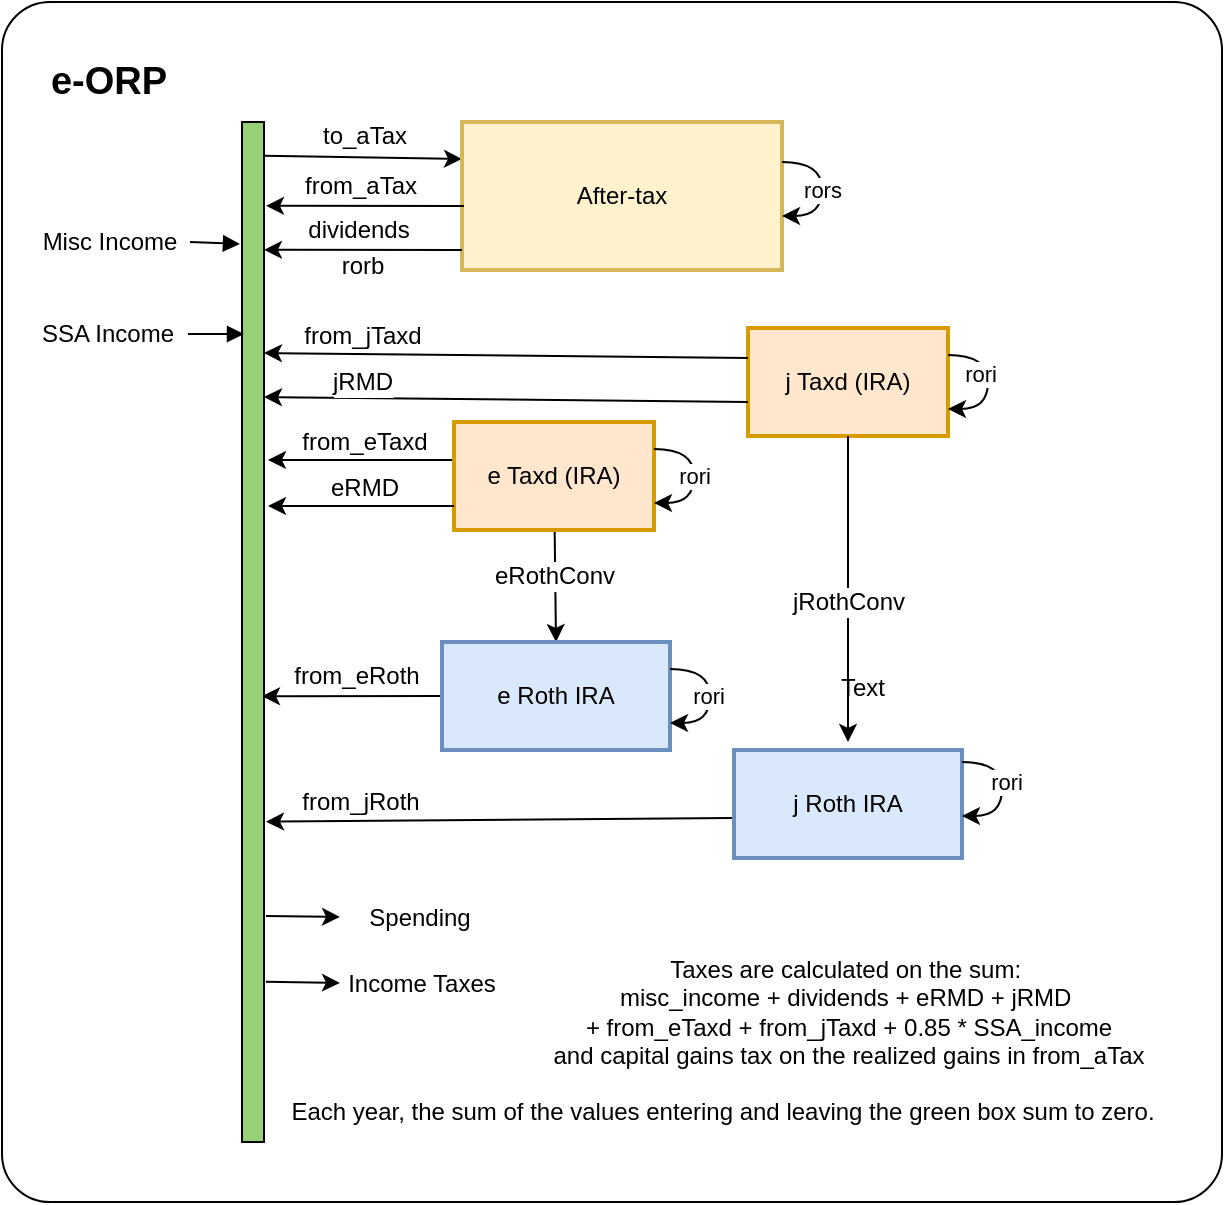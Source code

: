 <mxfile version="28.0.7">
  <diagram id="qd94ixR7l72eJOp-8nwy" name="Page-1">
    <mxGraphModel dx="1468" dy="860" grid="1" gridSize="10" guides="1" tooltips="1" connect="1" arrows="1" fold="1" page="1" pageScale="1" pageWidth="850" pageHeight="1100" math="0" shadow="0">
      <root>
        <mxCell id="0" />
        <mxCell id="1" parent="0" />
        <mxCell id="bKb1NSybmgtSOc9nKyUd-88" value="" style="rounded=1;whiteSpace=wrap;html=1;glass=0;strokeWidth=1;perimeterSpacing=1;arcSize=4;labelPosition=left;verticalLabelPosition=top;align=right;verticalAlign=bottom;" vertex="1" parent="1">
          <mxGeometry x="40" y="30" width="610" height="600" as="geometry" />
        </mxCell>
        <mxCell id="3" value="Misc Income" style="whiteSpace=wrap;strokeWidth=2;strokeColor=none;" parent="1" vertex="1">
          <mxGeometry x="54" y="139" width="80" height="22" as="geometry" />
        </mxCell>
        <mxCell id="bKb1NSybmgtSOc9nKyUd-36" value="" style="rounded=0;orthogonalLoop=1;jettySize=auto;html=1;entryX=0.5;entryY=0;entryDx=0;entryDy=0;" edge="1" parent="1" source="bKb1NSybmgtSOc9nKyUd-26" target="5">
          <mxGeometry relative="1" as="geometry">
            <mxPoint x="289" y="350" as="targetPoint" />
          </mxGeometry>
        </mxCell>
        <mxCell id="bKb1NSybmgtSOc9nKyUd-38" value="eRothConv" style="edgeLabel;html=1;align=center;verticalAlign=middle;resizable=0;points=[];fontSize=12;" vertex="1" connectable="0" parent="bKb1NSybmgtSOc9nKyUd-36">
          <mxGeometry x="-0.179" y="-1" relative="1" as="geometry">
            <mxPoint as="offset" />
          </mxGeometry>
        </mxCell>
        <mxCell id="bKb1NSybmgtSOc9nKyUd-45" value="" style="rounded=0;orthogonalLoop=1;jettySize=auto;html=1;exitX=0;exitY=0.5;exitDx=0;exitDy=0;entryX=0.909;entryY=0.563;entryDx=0;entryDy=0;entryPerimeter=0;" edge="1" parent="1" source="5" target="bKb1NSybmgtSOc9nKyUd-28">
          <mxGeometry relative="1" as="geometry">
            <mxPoint x="173" y="370" as="targetPoint" />
          </mxGeometry>
        </mxCell>
        <mxCell id="bKb1NSybmgtSOc9nKyUd-46" value="from_eRoth" style="edgeLabel;html=1;align=center;verticalAlign=middle;resizable=0;points=[];fontSize=12;" vertex="1" connectable="0" parent="bKb1NSybmgtSOc9nKyUd-45">
          <mxGeometry x="0.387" relative="1" as="geometry">
            <mxPoint x="19" y="-10" as="offset" />
          </mxGeometry>
        </mxCell>
        <mxCell id="5" value="e Roth IRA" style="whiteSpace=wrap;strokeWidth=2;fillColor=#dae8fc;strokeColor=#6c8ebf;" parent="1" vertex="1">
          <mxGeometry x="260" y="350" width="114" height="54" as="geometry" />
        </mxCell>
        <mxCell id="6" value="j Taxd (IRA)" style="whiteSpace=wrap;strokeWidth=2;fillColor=#ffe6cc;strokeColor=#d79b00;" parent="1" vertex="1">
          <mxGeometry x="413" y="193" width="100" height="54" as="geometry" />
        </mxCell>
        <mxCell id="13" value="" style="startArrow=none;endArrow=block;exitX=1;exitY=0.5;entryX=-0.091;entryY=0.225;entryDx=0;entryDy=0;entryPerimeter=0;exitDx=0;exitDy=0;rounded=0;" parent="1" source="3" edge="1">
          <mxGeometry relative="1" as="geometry">
            <mxPoint x="158.999" y="151" as="targetPoint" />
          </mxGeometry>
        </mxCell>
        <mxCell id="bKb1NSybmgtSOc9nKyUd-47" value="" style="rounded=0;orthogonalLoop=1;jettySize=auto;html=1;exitX=1;exitY=0.033;exitDx=0;exitDy=0;exitPerimeter=0;entryX=0;entryY=0.25;entryDx=0;entryDy=0;" edge="1" parent="1" source="bKb1NSybmgtSOc9nKyUd-28" target="bKb1NSybmgtSOc9nKyUd-25">
          <mxGeometry relative="1" as="geometry">
            <mxPoint x="169.999" y="121.92" as="sourcePoint" />
            <mxPoint x="240" y="122" as="targetPoint" />
          </mxGeometry>
        </mxCell>
        <mxCell id="bKb1NSybmgtSOc9nKyUd-48" value="to_aTax" style="edgeLabel;html=1;align=center;verticalAlign=middle;resizable=0;points=[];fontSize=12;" vertex="1" connectable="0" parent="bKb1NSybmgtSOc9nKyUd-47">
          <mxGeometry x="0.059" y="1" relative="1" as="geometry">
            <mxPoint x="-3" y="-10" as="offset" />
          </mxGeometry>
        </mxCell>
        <mxCell id="bKb1NSybmgtSOc9nKyUd-25" value="After-tax" style="whiteSpace=wrap;strokeWidth=2;fillColor=#fff2cc;strokeColor=#d6b656;" vertex="1" parent="1">
          <mxGeometry x="270" y="90" width="160" height="74" as="geometry" />
        </mxCell>
        <mxCell id="bKb1NSybmgtSOc9nKyUd-39" value="" style="rounded=0;orthogonalLoop=1;jettySize=auto;html=1;" edge="1" parent="1">
          <mxGeometry relative="1" as="geometry">
            <mxPoint x="266" y="259" as="sourcePoint" />
            <mxPoint x="173" y="259" as="targetPoint" />
          </mxGeometry>
        </mxCell>
        <mxCell id="bKb1NSybmgtSOc9nKyUd-41" value="from_eTaxd" style="edgeLabel;html=1;align=center;verticalAlign=middle;resizable=0;points=[];fontSize=12;" vertex="1" connectable="0" parent="bKb1NSybmgtSOc9nKyUd-39">
          <mxGeometry x="-0.026" relative="1" as="geometry">
            <mxPoint y="-9" as="offset" />
          </mxGeometry>
        </mxCell>
        <mxCell id="bKb1NSybmgtSOc9nKyUd-26" value="e Taxd (IRA)" style="whiteSpace=wrap;strokeWidth=2;fillColor=#ffe6cc;strokeColor=#d79b00;" vertex="1" parent="1">
          <mxGeometry x="266" y="240" width="100" height="54" as="geometry" />
        </mxCell>
        <mxCell id="bKb1NSybmgtSOc9nKyUd-28" value="" style="rounded=0;whiteSpace=wrap;html=1;fillColor=#97D077;" vertex="1" parent="1">
          <mxGeometry x="160" y="90" width="11" height="510" as="geometry" />
        </mxCell>
        <mxCell id="bKb1NSybmgtSOc9nKyUd-31" value="SSA Income" style="whiteSpace=wrap;strokeWidth=2;strokeColor=none;" vertex="1" parent="1">
          <mxGeometry x="53" y="185" width="80" height="22" as="geometry" />
        </mxCell>
        <mxCell id="bKb1NSybmgtSOc9nKyUd-32" value="" style="startArrow=none;endArrow=block;exitX=1;exitY=0.5;entryX=0.091;entryY=0.185;entryDx=0;entryDy=0;entryPerimeter=0;exitDx=0;exitDy=0;rounded=0;" edge="1" source="bKb1NSybmgtSOc9nKyUd-31" parent="1">
          <mxGeometry relative="1" as="geometry">
            <mxPoint x="161" y="196" as="targetPoint" />
          </mxGeometry>
        </mxCell>
        <mxCell id="bKb1NSybmgtSOc9nKyUd-37" value="jRothConv" style="rounded=0;orthogonalLoop=1;jettySize=auto;html=1;fontSize=12;" edge="1" parent="1" source="6">
          <mxGeometry x="0.085" relative="1" as="geometry">
            <mxPoint x="463" y="400" as="targetPoint" />
            <mxPoint as="offset" />
          </mxGeometry>
        </mxCell>
        <mxCell id="bKb1NSybmgtSOc9nKyUd-35" value="j Roth IRA" style="whiteSpace=wrap;strokeWidth=2;fillColor=#dae8fc;strokeColor=#6c8ebf;" vertex="1" parent="1">
          <mxGeometry x="406" y="404" width="114" height="54" as="geometry" />
        </mxCell>
        <mxCell id="bKb1NSybmgtSOc9nKyUd-42" style="rounded=0;orthogonalLoop=1;jettySize=auto;html=1;entryX=1;entryY=0.25;entryDx=0;entryDy=0;exitX=0;exitY=0.5;exitDx=0;exitDy=0;" edge="1" parent="1">
          <mxGeometry relative="1" as="geometry">
            <mxPoint x="413" y="208" as="sourcePoint" />
            <mxPoint x="171" y="205.5" as="targetPoint" />
          </mxGeometry>
        </mxCell>
        <mxCell id="bKb1NSybmgtSOc9nKyUd-43" value="from_jTaxd" style="edgeLabel;html=1;align=center;verticalAlign=middle;resizable=0;points=[];fontSize=12;" vertex="1" connectable="0" parent="bKb1NSybmgtSOc9nKyUd-42">
          <mxGeometry x="0.348" relative="1" as="geometry">
            <mxPoint x="-30" y="-10" as="offset" />
          </mxGeometry>
        </mxCell>
        <mxCell id="bKb1NSybmgtSOc9nKyUd-50" value="" style="rounded=0;orthogonalLoop=1;jettySize=auto;html=1;entryX=1.091;entryY=0.686;entryDx=0;entryDy=0;entryPerimeter=0;exitX=-0.009;exitY=0.63;exitDx=0;exitDy=0;exitPerimeter=0;" edge="1" parent="1" source="bKb1NSybmgtSOc9nKyUd-35" target="bKb1NSybmgtSOc9nKyUd-28">
          <mxGeometry relative="1" as="geometry">
            <mxPoint x="530" y="400" as="sourcePoint" />
            <mxPoint x="530" y="164" as="targetPoint" />
          </mxGeometry>
        </mxCell>
        <mxCell id="bKb1NSybmgtSOc9nKyUd-51" value="from_jRoth" style="edgeLabel;html=1;align=center;verticalAlign=middle;resizable=0;points=[];fontSize=12;" vertex="1" connectable="0" parent="bKb1NSybmgtSOc9nKyUd-50">
          <mxGeometry x="0.387" relative="1" as="geometry">
            <mxPoint x="-25" y="-10" as="offset" />
          </mxGeometry>
        </mxCell>
        <mxCell id="bKb1NSybmgtSOc9nKyUd-53" value="" style="rounded=0;orthogonalLoop=1;jettySize=auto;html=1;" edge="1" parent="1">
          <mxGeometry relative="1" as="geometry">
            <mxPoint x="271" y="132" as="sourcePoint" />
            <mxPoint x="171.999" y="131.92" as="targetPoint" />
          </mxGeometry>
        </mxCell>
        <mxCell id="bKb1NSybmgtSOc9nKyUd-54" value="from_aTax" style="edgeLabel;html=1;align=center;verticalAlign=middle;resizable=0;points=[];fontSize=12;" vertex="1" connectable="0" parent="bKb1NSybmgtSOc9nKyUd-53">
          <mxGeometry x="0.059" y="1" relative="1" as="geometry">
            <mxPoint y="-11" as="offset" />
          </mxGeometry>
        </mxCell>
        <mxCell id="bKb1NSybmgtSOc9nKyUd-58" style="edgeStyle=orthogonalEdgeStyle;rounded=0;orthogonalLoop=1;jettySize=auto;html=1;exitX=1;exitY=0.25;exitDx=0;exitDy=0;curved=1;entryX=1;entryY=0.75;entryDx=0;entryDy=0;" edge="1" parent="1">
          <mxGeometry relative="1" as="geometry">
            <mxPoint x="513" y="206.5" as="sourcePoint" />
            <mxPoint x="513" y="233.5" as="targetPoint" />
            <Array as="points">
              <mxPoint x="533" y="206.5" />
              <mxPoint x="533" y="233.5" />
            </Array>
          </mxGeometry>
        </mxCell>
        <mxCell id="bKb1NSybmgtSOc9nKyUd-71" value="rori" style="edgeLabel;html=1;align=center;verticalAlign=middle;resizable=0;points=[];" vertex="1" connectable="0" parent="bKb1NSybmgtSOc9nKyUd-58">
          <mxGeometry x="-0.119" y="-4" relative="1" as="geometry">
            <mxPoint as="offset" />
          </mxGeometry>
        </mxCell>
        <mxCell id="bKb1NSybmgtSOc9nKyUd-60" style="edgeStyle=orthogonalEdgeStyle;rounded=0;orthogonalLoop=1;jettySize=auto;html=1;exitX=1;exitY=0.25;exitDx=0;exitDy=0;curved=1;entryX=1;entryY=0.75;entryDx=0;entryDy=0;" edge="1" parent="1">
          <mxGeometry relative="1" as="geometry">
            <mxPoint x="520" y="410" as="sourcePoint" />
            <mxPoint x="520" y="437" as="targetPoint" />
            <Array as="points">
              <mxPoint x="540" y="410" />
              <mxPoint x="540" y="437" />
            </Array>
          </mxGeometry>
        </mxCell>
        <mxCell id="bKb1NSybmgtSOc9nKyUd-75" value="rori" style="edgeLabel;html=1;align=center;verticalAlign=middle;resizable=0;points=[];" vertex="1" connectable="0" parent="bKb1NSybmgtSOc9nKyUd-60">
          <mxGeometry x="-0.104" y="2" relative="1" as="geometry">
            <mxPoint as="offset" />
          </mxGeometry>
        </mxCell>
        <mxCell id="bKb1NSybmgtSOc9nKyUd-61" style="edgeStyle=orthogonalEdgeStyle;rounded=0;orthogonalLoop=1;jettySize=auto;html=1;exitX=1;exitY=0.25;exitDx=0;exitDy=0;curved=1;entryX=1;entryY=0.75;entryDx=0;entryDy=0;" edge="1" parent="1">
          <mxGeometry relative="1" as="geometry">
            <mxPoint x="374" y="363.5" as="sourcePoint" />
            <mxPoint x="374" y="390.5" as="targetPoint" />
            <Array as="points">
              <mxPoint x="394" y="363.5" />
              <mxPoint x="394" y="390.5" />
            </Array>
          </mxGeometry>
        </mxCell>
        <mxCell id="bKb1NSybmgtSOc9nKyUd-74" value="rori" style="edgeLabel;html=1;align=center;verticalAlign=middle;resizable=0;points=[];" vertex="1" connectable="0" parent="bKb1NSybmgtSOc9nKyUd-61">
          <mxGeometry y="-1" relative="1" as="geometry">
            <mxPoint as="offset" />
          </mxGeometry>
        </mxCell>
        <mxCell id="bKb1NSybmgtSOc9nKyUd-62" style="edgeStyle=orthogonalEdgeStyle;rounded=0;orthogonalLoop=1;jettySize=auto;html=1;exitX=1;exitY=0.25;exitDx=0;exitDy=0;curved=1;entryX=1;entryY=0.75;entryDx=0;entryDy=0;" edge="1" parent="1">
          <mxGeometry relative="1" as="geometry">
            <mxPoint x="366" y="253.5" as="sourcePoint" />
            <mxPoint x="366" y="280.5" as="targetPoint" />
            <Array as="points">
              <mxPoint x="386" y="253.5" />
              <mxPoint x="386" y="280.5" />
            </Array>
          </mxGeometry>
        </mxCell>
        <mxCell id="bKb1NSybmgtSOc9nKyUd-73" value="rori" style="edgeLabel;html=1;align=center;verticalAlign=middle;resizable=0;points=[];" vertex="1" connectable="0" parent="bKb1NSybmgtSOc9nKyUd-62">
          <mxGeometry relative="1" as="geometry">
            <mxPoint as="offset" />
          </mxGeometry>
        </mxCell>
        <mxCell id="bKb1NSybmgtSOc9nKyUd-64" value="" style="rounded=0;orthogonalLoop=1;jettySize=auto;html=1;" edge="1" parent="1">
          <mxGeometry relative="1" as="geometry">
            <mxPoint x="270" y="154" as="sourcePoint" />
            <mxPoint x="170.999" y="153.92" as="targetPoint" />
          </mxGeometry>
        </mxCell>
        <mxCell id="bKb1NSybmgtSOc9nKyUd-65" value="dividends" style="edgeLabel;html=1;align=center;verticalAlign=middle;resizable=0;points=[];fontSize=12;" vertex="1" connectable="0" parent="bKb1NSybmgtSOc9nKyUd-64">
          <mxGeometry x="0.059" y="1" relative="1" as="geometry">
            <mxPoint y="-11" as="offset" />
          </mxGeometry>
        </mxCell>
        <mxCell id="bKb1NSybmgtSOc9nKyUd-72" value="rorb" style="edgeLabel;html=1;align=center;verticalAlign=middle;resizable=0;points=[];fontSize=12;" vertex="1" connectable="0" parent="bKb1NSybmgtSOc9nKyUd-64">
          <mxGeometry x="-0.091" y="2" relative="1" as="geometry">
            <mxPoint x="-5" y="6" as="offset" />
          </mxGeometry>
        </mxCell>
        <mxCell id="bKb1NSybmgtSOc9nKyUd-66" style="edgeStyle=orthogonalEdgeStyle;rounded=0;orthogonalLoop=1;jettySize=auto;html=1;exitX=1;exitY=0.25;exitDx=0;exitDy=0;curved=1;entryX=1;entryY=0.75;entryDx=0;entryDy=0;" edge="1" parent="1">
          <mxGeometry relative="1" as="geometry">
            <mxPoint x="430" y="110" as="sourcePoint" />
            <mxPoint x="430" y="137" as="targetPoint" />
            <Array as="points">
              <mxPoint x="450" y="110" />
              <mxPoint x="450" y="137" />
            </Array>
          </mxGeometry>
        </mxCell>
        <mxCell id="bKb1NSybmgtSOc9nKyUd-67" value="rors" style="edgeLabel;html=1;align=center;verticalAlign=middle;resizable=0;points=[];" vertex="1" connectable="0" parent="bKb1NSybmgtSOc9nKyUd-66">
          <mxGeometry x="0.015" relative="1" as="geometry">
            <mxPoint as="offset" />
          </mxGeometry>
        </mxCell>
        <mxCell id="bKb1NSybmgtSOc9nKyUd-76" value="" style="rounded=0;orthogonalLoop=1;jettySize=auto;html=1;" edge="1" parent="1">
          <mxGeometry relative="1" as="geometry">
            <mxPoint x="266" y="282" as="sourcePoint" />
            <mxPoint x="173" y="282" as="targetPoint" />
          </mxGeometry>
        </mxCell>
        <mxCell id="bKb1NSybmgtSOc9nKyUd-77" value="eRMD" style="edgeLabel;html=1;align=center;verticalAlign=middle;resizable=0;points=[];fontSize=12;" vertex="1" connectable="0" parent="bKb1NSybmgtSOc9nKyUd-76">
          <mxGeometry x="-0.026" relative="1" as="geometry">
            <mxPoint y="-9" as="offset" />
          </mxGeometry>
        </mxCell>
        <mxCell id="bKb1NSybmgtSOc9nKyUd-78" style="rounded=0;orthogonalLoop=1;jettySize=auto;html=1;entryX=1;entryY=0.25;entryDx=0;entryDy=0;exitX=0;exitY=0.5;exitDx=0;exitDy=0;" edge="1" parent="1">
          <mxGeometry relative="1" as="geometry">
            <mxPoint x="413" y="230" as="sourcePoint" />
            <mxPoint x="171" y="227.5" as="targetPoint" />
          </mxGeometry>
        </mxCell>
        <mxCell id="bKb1NSybmgtSOc9nKyUd-79" value="jRMD" style="edgeLabel;html=1;align=center;verticalAlign=middle;resizable=0;points=[];fontSize=12;" vertex="1" connectable="0" parent="bKb1NSybmgtSOc9nKyUd-78">
          <mxGeometry x="0.348" relative="1" as="geometry">
            <mxPoint x="-30" y="-9" as="offset" />
          </mxGeometry>
        </mxCell>
        <mxCell id="bKb1NSybmgtSOc9nKyUd-81" value="" style="rounded=0;orthogonalLoop=1;jettySize=auto;html=1;exitX=1.182;exitY=0.843;exitDx=0;exitDy=0;exitPerimeter=0;" edge="1" parent="1">
          <mxGeometry relative="1" as="geometry">
            <mxPoint x="172.002" y="519.93" as="sourcePoint" />
            <mxPoint x="209" y="520.444" as="targetPoint" />
          </mxGeometry>
        </mxCell>
        <mxCell id="bKb1NSybmgtSOc9nKyUd-80" value="Income Taxes" style="whiteSpace=wrap;strokeWidth=2;strokeColor=none;" vertex="1" parent="1">
          <mxGeometry x="210" y="510" width="80" height="22" as="geometry" />
        </mxCell>
        <mxCell id="bKb1NSybmgtSOc9nKyUd-84" value="" style="rounded=0;orthogonalLoop=1;jettySize=auto;html=1;exitX=1.182;exitY=0.843;exitDx=0;exitDy=0;exitPerimeter=0;" edge="1" target="bKb1NSybmgtSOc9nKyUd-85" parent="1">
          <mxGeometry relative="1" as="geometry">
            <mxPoint x="172" y="487" as="sourcePoint" />
          </mxGeometry>
        </mxCell>
        <mxCell id="bKb1NSybmgtSOc9nKyUd-85" value="Spending" style="whiteSpace=wrap;strokeWidth=2;strokeColor=none;" vertex="1" parent="1">
          <mxGeometry x="209" y="477" width="80" height="22" as="geometry" />
        </mxCell>
        <mxCell id="bKb1NSybmgtSOc9nKyUd-86" value="Each year, the sum of the values entering and leaving the green box sum to zero." style="text;html=1;align=center;verticalAlign=middle;resizable=0;points=[];autosize=1;strokeColor=none;fillColor=none;" vertex="1" parent="1">
          <mxGeometry x="170" y="570" width="460" height="30" as="geometry" />
        </mxCell>
        <mxCell id="bKb1NSybmgtSOc9nKyUd-87" value="Taxes are calculated on the sum:&amp;nbsp;&lt;div&gt;misc_income + dividends + eRMD + jRMD&amp;nbsp;&lt;/div&gt;&lt;div&gt;+ from_eTaxd + from_jTaxd + 0.85 * SSA_income&lt;/div&gt;&lt;div&gt;and capital gains tax on the realized gains in from_aTax&lt;/div&gt;" style="text;html=1;align=center;verticalAlign=middle;resizable=0;points=[];autosize=1;strokeColor=none;fillColor=none;" vertex="1" parent="1">
          <mxGeometry x="303" y="500" width="320" height="70" as="geometry" />
        </mxCell>
        <mxCell id="bKb1NSybmgtSOc9nKyUd-89" value="Text" style="text;html=1;align=center;verticalAlign=middle;resizable=0;points=[];autosize=1;strokeColor=none;fillColor=none;" vertex="1" parent="1">
          <mxGeometry x="445" y="358" width="50" height="30" as="geometry" />
        </mxCell>
        <mxCell id="bKb1NSybmgtSOc9nKyUd-90" value="&lt;font style=&quot;font-size: 19px;&quot; face=&quot;Helvetica&quot;&gt;&lt;b&gt;e-ORP&lt;/b&gt;&lt;/font&gt;" style="text;html=1;align=center;verticalAlign=middle;resizable=0;points=[];autosize=1;strokeColor=none;fillColor=none;" vertex="1" parent="1">
          <mxGeometry x="53" y="50" width="80" height="40" as="geometry" />
        </mxCell>
      </root>
    </mxGraphModel>
  </diagram>
</mxfile>
